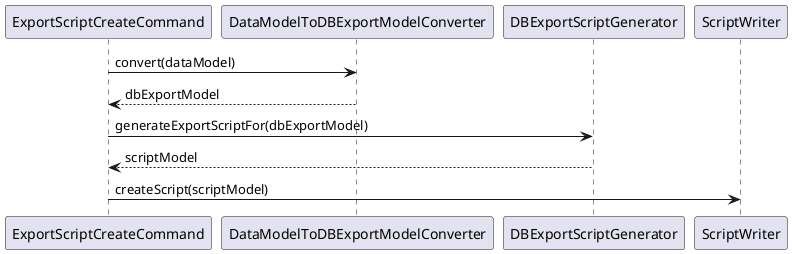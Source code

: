 @startuml

ExportScriptCreateCommand -> DataModelToDBExportModelConverter : convert(dataModel)
ExportScriptCreateCommand <-- DataModelToDBExportModelConverter : dbExportModel

ExportScriptCreateCommand -> DBExportScriptGenerator : generateExportScriptFor(dbExportModel)
ExportScriptCreateCommand <-- DBExportScriptGenerator : scriptModel

ExportScriptCreateCommand -> ScriptWriter : createScript(scriptModel)

@enduml